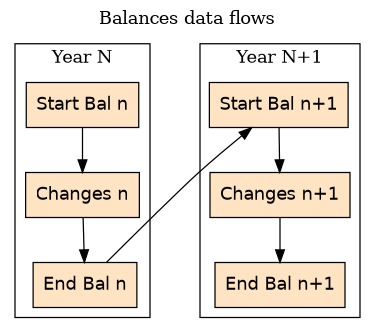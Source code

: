 digraph {
  graph [
    label = "Balances data flows\n"
    labelloc= t
    rankdir="TB"
    newrank=true
    size=2.5
  ]
  node [fontname = "helvetica"
    shape=rect
    style=filled
    fillcolor=bisque];

  subgraph cluster_0 {
    label="Year N"
    "Start Bal n"
    "Changes n"
    "End Bal n"
  }
  subgraph cluster_1 {
    label="Year N+1"
    "Start Bal n+1"
    "Changes n+1"
    "End Bal n+1"
  }
    {rank=same; "Start Bal n"; "Start Bal n+1"}
    {rank=same; "End Bal n"; "End Bal n+1"}
    {rank=same; "Changes n"; "Changes n+1"}

    "Start Bal n"  ->
    "Changes n" ->
    "End Bal n" ->
    "Start Bal n+1"  ->
    "Changes n+1" ->
    "End Bal n+1" 
}